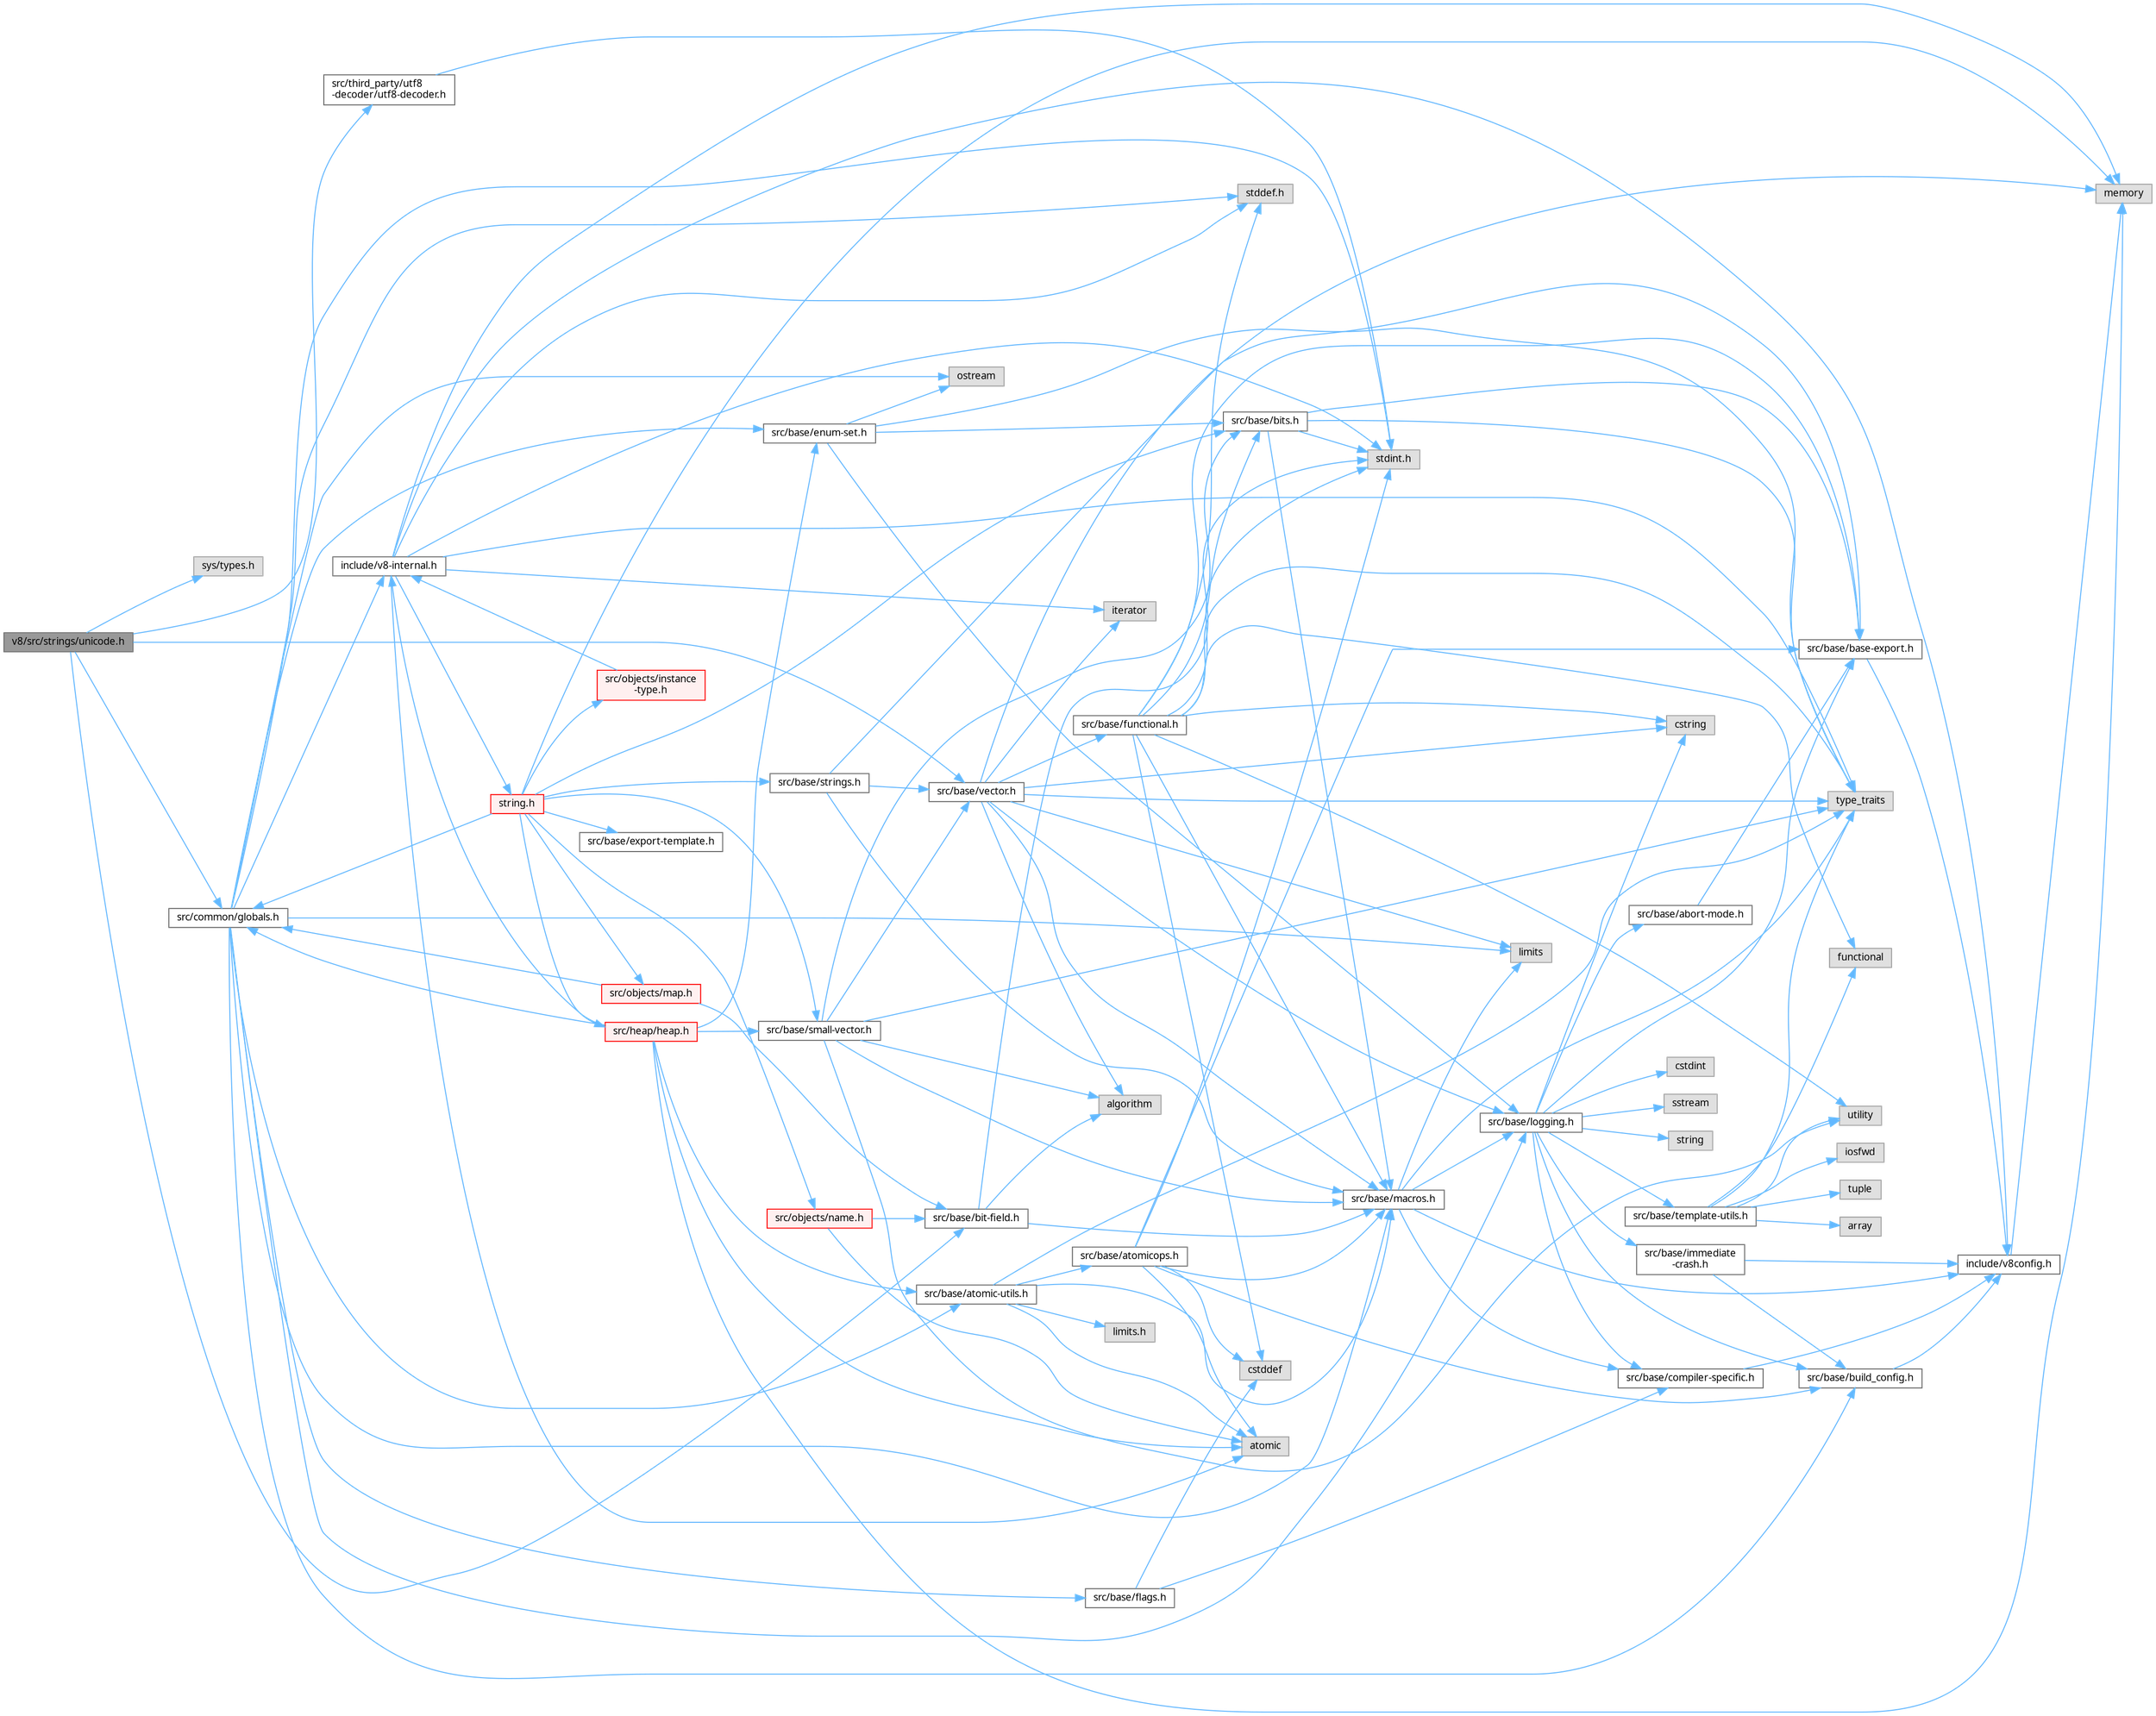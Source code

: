digraph "v8/src/strings/unicode.h"
{
 // INTERACTIVE_SVG=YES
 // LATEX_PDF_SIZE
  bgcolor="transparent";
  rankdir="LR";
  edge [fontname="Cascadia Code NF",fontsize=10,labelfontname="Cascadia Code NF",labelfontsize=10];
  node [fontname="Cascadia Code NF",fontsize=10,shape=box,height=0.2,width=0.4];
  Node1 [id="Node000001",label="v8/src/strings/unicode.h",height=0.2,width=0.4,color="gray40", fillcolor="grey60", style="filled", fontcolor="black",tooltip=" "];
  Node1 -> Node2 [id="edge1_Node000001_Node000002",color="steelblue1",style="solid",tooltip=" "];
  Node2 [id="Node000002",label="sys/types.h",height=0.2,width=0.4,color="grey60", fillcolor="#E0E0E0", style="filled",tooltip=" "];
  Node1 -> Node3 [id="edge2_Node000001_Node000003",color="steelblue1",style="solid",tooltip=" "];
  Node3 [id="Node000003",label="src/base/bit-field.h",height=0.2,width=0.4,color="grey40", fillcolor="white", style="filled",URL="$d7/ddb/bit-field_8h_source.html",tooltip=" "];
  Node3 -> Node4 [id="edge3_Node000003_Node000004",color="steelblue1",style="solid",tooltip=" "];
  Node4 [id="Node000004",label="stdint.h",height=0.2,width=0.4,color="grey60", fillcolor="#E0E0E0", style="filled",tooltip=" "];
  Node3 -> Node5 [id="edge4_Node000003_Node000005",color="steelblue1",style="solid",tooltip=" "];
  Node5 [id="Node000005",label="algorithm",height=0.2,width=0.4,color="grey60", fillcolor="#E0E0E0", style="filled",tooltip=" "];
  Node3 -> Node6 [id="edge5_Node000003_Node000006",color="steelblue1",style="solid",tooltip=" "];
  Node6 [id="Node000006",label="src/base/macros.h",height=0.2,width=0.4,color="grey40", fillcolor="white", style="filled",URL="$d0/de8/src_2base_2macros_8h_source.html",tooltip=" "];
  Node6 -> Node7 [id="edge6_Node000006_Node000007",color="steelblue1",style="solid",tooltip=" "];
  Node7 [id="Node000007",label="limits",height=0.2,width=0.4,color="grey60", fillcolor="#E0E0E0", style="filled",tooltip=" "];
  Node6 -> Node8 [id="edge7_Node000006_Node000008",color="steelblue1",style="solid",tooltip=" "];
  Node8 [id="Node000008",label="type_traits",height=0.2,width=0.4,color="grey60", fillcolor="#E0E0E0", style="filled",tooltip=" "];
  Node6 -> Node9 [id="edge8_Node000006_Node000009",color="steelblue1",style="solid",tooltip=" "];
  Node9 [id="Node000009",label="include/v8config.h",height=0.2,width=0.4,color="grey40", fillcolor="white", style="filled",URL="$d7/dfc/v8config_8h_source.html",tooltip=" "];
  Node9 -> Node10 [id="edge9_Node000009_Node000010",color="steelblue1",style="solid",tooltip=" "];
  Node10 [id="Node000010",label="memory",height=0.2,width=0.4,color="grey60", fillcolor="#E0E0E0", style="filled",tooltip=" "];
  Node6 -> Node11 [id="edge10_Node000006_Node000011",color="steelblue1",style="solid",tooltip=" "];
  Node11 [id="Node000011",label="src/base/compiler-specific.h",height=0.2,width=0.4,color="grey40", fillcolor="white", style="filled",URL="$d8/d7a/src_2base_2compiler-specific_8h_source.html",tooltip=" "];
  Node11 -> Node9 [id="edge11_Node000011_Node000009",color="steelblue1",style="solid",tooltip=" "];
  Node6 -> Node12 [id="edge12_Node000006_Node000012",color="steelblue1",style="solid",tooltip=" "];
  Node12 [id="Node000012",label="src/base/logging.h",height=0.2,width=0.4,color="grey40", fillcolor="white", style="filled",URL="$d5/d5c/src_2base_2logging_8h_source.html",tooltip=" "];
  Node12 -> Node13 [id="edge13_Node000012_Node000013",color="steelblue1",style="solid",tooltip=" "];
  Node13 [id="Node000013",label="cstdint",height=0.2,width=0.4,color="grey60", fillcolor="#E0E0E0", style="filled",tooltip=" "];
  Node12 -> Node14 [id="edge14_Node000012_Node000014",color="steelblue1",style="solid",tooltip=" "];
  Node14 [id="Node000014",label="cstring",height=0.2,width=0.4,color="grey60", fillcolor="#E0E0E0", style="filled",tooltip=" "];
  Node12 -> Node15 [id="edge15_Node000012_Node000015",color="steelblue1",style="solid",tooltip=" "];
  Node15 [id="Node000015",label="sstream",height=0.2,width=0.4,color="grey60", fillcolor="#E0E0E0", style="filled",tooltip=" "];
  Node12 -> Node16 [id="edge16_Node000012_Node000016",color="steelblue1",style="solid",tooltip=" "];
  Node16 [id="Node000016",label="string",height=0.2,width=0.4,color="grey60", fillcolor="#E0E0E0", style="filled",tooltip=" "];
  Node12 -> Node17 [id="edge17_Node000012_Node000017",color="steelblue1",style="solid",tooltip=" "];
  Node17 [id="Node000017",label="src/base/abort-mode.h",height=0.2,width=0.4,color="grey40", fillcolor="white", style="filled",URL="$d7/d36/abort-mode_8h_source.html",tooltip=" "];
  Node17 -> Node18 [id="edge18_Node000017_Node000018",color="steelblue1",style="solid",tooltip=" "];
  Node18 [id="Node000018",label="src/base/base-export.h",height=0.2,width=0.4,color="grey40", fillcolor="white", style="filled",URL="$d1/d01/base-export_8h_source.html",tooltip=" "];
  Node18 -> Node9 [id="edge19_Node000018_Node000009",color="steelblue1",style="solid",tooltip=" "];
  Node12 -> Node18 [id="edge20_Node000012_Node000018",color="steelblue1",style="solid",tooltip=" "];
  Node12 -> Node19 [id="edge21_Node000012_Node000019",color="steelblue1",style="solid",tooltip=" "];
  Node19 [id="Node000019",label="src/base/build_config.h",height=0.2,width=0.4,color="grey40", fillcolor="white", style="filled",URL="$d8/d2b/build__config_8h_source.html",tooltip=" "];
  Node19 -> Node9 [id="edge22_Node000019_Node000009",color="steelblue1",style="solid",tooltip=" "];
  Node12 -> Node11 [id="edge23_Node000012_Node000011",color="steelblue1",style="solid",tooltip=" "];
  Node12 -> Node20 [id="edge24_Node000012_Node000020",color="steelblue1",style="solid",tooltip=" "];
  Node20 [id="Node000020",label="src/base/immediate\l-crash.h",height=0.2,width=0.4,color="grey40", fillcolor="white", style="filled",URL="$d6/d5b/immediate-crash_8h_source.html",tooltip=" "];
  Node20 -> Node9 [id="edge25_Node000020_Node000009",color="steelblue1",style="solid",tooltip=" "];
  Node20 -> Node19 [id="edge26_Node000020_Node000019",color="steelblue1",style="solid",tooltip=" "];
  Node12 -> Node21 [id="edge27_Node000012_Node000021",color="steelblue1",style="solid",tooltip=" "];
  Node21 [id="Node000021",label="src/base/template-utils.h",height=0.2,width=0.4,color="grey40", fillcolor="white", style="filled",URL="$dc/d34/template-utils_8h_source.html",tooltip=" "];
  Node21 -> Node22 [id="edge28_Node000021_Node000022",color="steelblue1",style="solid",tooltip=" "];
  Node22 [id="Node000022",label="array",height=0.2,width=0.4,color="grey60", fillcolor="#E0E0E0", style="filled",tooltip=" "];
  Node21 -> Node23 [id="edge29_Node000021_Node000023",color="steelblue1",style="solid",tooltip=" "];
  Node23 [id="Node000023",label="functional",height=0.2,width=0.4,color="grey60", fillcolor="#E0E0E0", style="filled",tooltip=" "];
  Node21 -> Node24 [id="edge30_Node000021_Node000024",color="steelblue1",style="solid",tooltip=" "];
  Node24 [id="Node000024",label="iosfwd",height=0.2,width=0.4,color="grey60", fillcolor="#E0E0E0", style="filled",tooltip=" "];
  Node21 -> Node25 [id="edge31_Node000021_Node000025",color="steelblue1",style="solid",tooltip=" "];
  Node25 [id="Node000025",label="tuple",height=0.2,width=0.4,color="grey60", fillcolor="#E0E0E0", style="filled",tooltip=" "];
  Node21 -> Node8 [id="edge32_Node000021_Node000008",color="steelblue1",style="solid",tooltip=" "];
  Node21 -> Node26 [id="edge33_Node000021_Node000026",color="steelblue1",style="solid",tooltip=" "];
  Node26 [id="Node000026",label="utility",height=0.2,width=0.4,color="grey60", fillcolor="#E0E0E0", style="filled",tooltip=" "];
  Node1 -> Node27 [id="edge34_Node000001_Node000027",color="steelblue1",style="solid",tooltip=" "];
  Node27 [id="Node000027",label="src/base/vector.h",height=0.2,width=0.4,color="grey40", fillcolor="white", style="filled",URL="$d6/d68/vector_8h_source.html",tooltip=" "];
  Node27 -> Node5 [id="edge35_Node000027_Node000005",color="steelblue1",style="solid",tooltip=" "];
  Node27 -> Node14 [id="edge36_Node000027_Node000014",color="steelblue1",style="solid",tooltip=" "];
  Node27 -> Node28 [id="edge37_Node000027_Node000028",color="steelblue1",style="solid",tooltip=" "];
  Node28 [id="Node000028",label="iterator",height=0.2,width=0.4,color="grey60", fillcolor="#E0E0E0", style="filled",tooltip=" "];
  Node27 -> Node7 [id="edge38_Node000027_Node000007",color="steelblue1",style="solid",tooltip=" "];
  Node27 -> Node10 [id="edge39_Node000027_Node000010",color="steelblue1",style="solid",tooltip=" "];
  Node27 -> Node8 [id="edge40_Node000027_Node000008",color="steelblue1",style="solid",tooltip=" "];
  Node27 -> Node29 [id="edge41_Node000027_Node000029",color="steelblue1",style="solid",tooltip=" "];
  Node29 [id="Node000029",label="src/base/functional.h",height=0.2,width=0.4,color="grey40", fillcolor="white", style="filled",URL="$d8/dea/functional_8h_source.html",tooltip=" "];
  Node29 -> Node30 [id="edge42_Node000029_Node000030",color="steelblue1",style="solid",tooltip=" "];
  Node30 [id="Node000030",label="stddef.h",height=0.2,width=0.4,color="grey60", fillcolor="#E0E0E0", style="filled",tooltip=" "];
  Node29 -> Node4 [id="edge43_Node000029_Node000004",color="steelblue1",style="solid",tooltip=" "];
  Node29 -> Node31 [id="edge44_Node000029_Node000031",color="steelblue1",style="solid",tooltip=" "];
  Node31 [id="Node000031",label="cstddef",height=0.2,width=0.4,color="grey60", fillcolor="#E0E0E0", style="filled",tooltip=" "];
  Node29 -> Node14 [id="edge45_Node000029_Node000014",color="steelblue1",style="solid",tooltip=" "];
  Node29 -> Node23 [id="edge46_Node000029_Node000023",color="steelblue1",style="solid",tooltip=" "];
  Node29 -> Node8 [id="edge47_Node000029_Node000008",color="steelblue1",style="solid",tooltip=" "];
  Node29 -> Node26 [id="edge48_Node000029_Node000026",color="steelblue1",style="solid",tooltip=" "];
  Node29 -> Node18 [id="edge49_Node000029_Node000018",color="steelblue1",style="solid",tooltip=" "];
  Node29 -> Node32 [id="edge50_Node000029_Node000032",color="steelblue1",style="solid",tooltip=" "];
  Node32 [id="Node000032",label="src/base/bits.h",height=0.2,width=0.4,color="grey40", fillcolor="white", style="filled",URL="$df/db9/bits_8h_source.html",tooltip=" "];
  Node32 -> Node4 [id="edge51_Node000032_Node000004",color="steelblue1",style="solid",tooltip=" "];
  Node32 -> Node8 [id="edge52_Node000032_Node000008",color="steelblue1",style="solid",tooltip=" "];
  Node32 -> Node18 [id="edge53_Node000032_Node000018",color="steelblue1",style="solid",tooltip=" "];
  Node32 -> Node6 [id="edge54_Node000032_Node000006",color="steelblue1",style="solid",tooltip=" "];
  Node29 -> Node6 [id="edge55_Node000029_Node000006",color="steelblue1",style="solid",tooltip=" "];
  Node27 -> Node12 [id="edge56_Node000027_Node000012",color="steelblue1",style="solid",tooltip=" "];
  Node27 -> Node6 [id="edge57_Node000027_Node000006",color="steelblue1",style="solid",tooltip=" "];
  Node1 -> Node33 [id="edge58_Node000001_Node000033",color="steelblue1",style="solid",tooltip=" "];
  Node33 [id="Node000033",label="src/common/globals.h",height=0.2,width=0.4,color="grey40", fillcolor="white", style="filled",URL="$d4/d05/common_2globals_8h_source.html",tooltip=" "];
  Node33 -> Node30 [id="edge59_Node000033_Node000030",color="steelblue1",style="solid",tooltip=" "];
  Node33 -> Node4 [id="edge60_Node000033_Node000004",color="steelblue1",style="solid",tooltip=" "];
  Node33 -> Node7 [id="edge61_Node000033_Node000007",color="steelblue1",style="solid",tooltip=" "];
  Node33 -> Node34 [id="edge62_Node000033_Node000034",color="steelblue1",style="solid",tooltip=" "];
  Node34 [id="Node000034",label="ostream",height=0.2,width=0.4,color="grey60", fillcolor="#E0E0E0", style="filled",tooltip=" "];
  Node33 -> Node35 [id="edge63_Node000033_Node000035",color="steelblue1",style="solid",tooltip=" "];
  Node35 [id="Node000035",label="include/v8-internal.h",height=0.2,width=0.4,color="grey40", fillcolor="white", style="filled",URL="$d6/dd5/v8-internal_8h_source.html",tooltip=" "];
  Node35 -> Node30 [id="edge64_Node000035_Node000030",color="steelblue1",style="solid",tooltip=" "];
  Node35 -> Node4 [id="edge65_Node000035_Node000004",color="steelblue1",style="solid",tooltip=" "];
  Node35 -> Node36 [id="edge66_Node000035_Node000036",color="steelblue1",style="solid",tooltip=" "];
  Node36 [id="Node000036",label="string.h",height=0.2,width=0.4,color="red", fillcolor="#FFF0F0", style="filled",URL="$da/d66/string_8h_source.html",tooltip=" "];
  Node36 -> Node10 [id="edge67_Node000036_Node000010",color="steelblue1",style="solid",tooltip=" "];
  Node36 -> Node32 [id="edge68_Node000036_Node000032",color="steelblue1",style="solid",tooltip=" "];
  Node36 -> Node37 [id="edge69_Node000036_Node000037",color="steelblue1",style="solid",tooltip=" "];
  Node37 [id="Node000037",label="src/base/export-template.h",height=0.2,width=0.4,color="grey40", fillcolor="white", style="filled",URL="$dd/d19/export-template_8h_source.html",tooltip=" "];
  Node36 -> Node38 [id="edge70_Node000036_Node000038",color="steelblue1",style="solid",tooltip=" "];
  Node38 [id="Node000038",label="src/base/small-vector.h",height=0.2,width=0.4,color="grey40", fillcolor="white", style="filled",URL="$d2/dd6/small-vector_8h_source.html",tooltip=" "];
  Node38 -> Node5 [id="edge71_Node000038_Node000005",color="steelblue1",style="solid",tooltip=" "];
  Node38 -> Node8 [id="edge72_Node000038_Node000008",color="steelblue1",style="solid",tooltip=" "];
  Node38 -> Node26 [id="edge73_Node000038_Node000026",color="steelblue1",style="solid",tooltip=" "];
  Node38 -> Node32 [id="edge74_Node000038_Node000032",color="steelblue1",style="solid",tooltip=" "];
  Node38 -> Node6 [id="edge75_Node000038_Node000006",color="steelblue1",style="solid",tooltip=" "];
  Node38 -> Node27 [id="edge76_Node000038_Node000027",color="steelblue1",style="solid",tooltip=" "];
  Node36 -> Node39 [id="edge77_Node000036_Node000039",color="steelblue1",style="solid",tooltip=" "];
  Node39 [id="Node000039",label="src/base/strings.h",height=0.2,width=0.4,color="grey40", fillcolor="white", style="filled",URL="$d6/d90/strings_8h_source.html",tooltip=" "];
  Node39 -> Node18 [id="edge78_Node000039_Node000018",color="steelblue1",style="solid",tooltip=" "];
  Node39 -> Node6 [id="edge79_Node000039_Node000006",color="steelblue1",style="solid",tooltip=" "];
  Node39 -> Node27 [id="edge80_Node000039_Node000027",color="steelblue1",style="solid",tooltip=" "];
  Node36 -> Node33 [id="edge81_Node000036_Node000033",color="steelblue1",style="solid",tooltip=" "];
  Node36 -> Node40 [id="edge82_Node000036_Node000040",color="steelblue1",style="solid",tooltip=" "];
  Node40 [id="Node000040",label="src/heap/heap.h",height=0.2,width=0.4,color="red", fillcolor="#FFF0F0", style="filled",URL="$dc/d3e/src_2heap_2heap_8h_source.html",tooltip=" "];
  Node40 -> Node41 [id="edge83_Node000040_Node000041",color="steelblue1",style="solid",tooltip=" "];
  Node41 [id="Node000041",label="atomic",height=0.2,width=0.4,color="grey60", fillcolor="#E0E0E0", style="filled",tooltip=" "];
  Node40 -> Node10 [id="edge84_Node000040_Node000010",color="steelblue1",style="solid",tooltip=" "];
  Node40 -> Node35 [id="edge85_Node000040_Node000035",color="steelblue1",style="solid",tooltip=" "];
  Node40 -> Node73 [id="edge86_Node000040_Node000073",color="steelblue1",style="solid",tooltip=" "];
  Node73 [id="Node000073",label="src/base/atomic-utils.h",height=0.2,width=0.4,color="grey40", fillcolor="white", style="filled",URL="$d2/da7/atomic-utils_8h_source.html",tooltip=" "];
  Node73 -> Node74 [id="edge87_Node000073_Node000074",color="steelblue1",style="solid",tooltip=" "];
  Node74 [id="Node000074",label="limits.h",height=0.2,width=0.4,color="grey60", fillcolor="#E0E0E0", style="filled",tooltip=" "];
  Node73 -> Node41 [id="edge88_Node000073_Node000041",color="steelblue1",style="solid",tooltip=" "];
  Node73 -> Node8 [id="edge89_Node000073_Node000008",color="steelblue1",style="solid",tooltip=" "];
  Node73 -> Node75 [id="edge90_Node000073_Node000075",color="steelblue1",style="solid",tooltip=" "];
  Node75 [id="Node000075",label="src/base/atomicops.h",height=0.2,width=0.4,color="grey40", fillcolor="white", style="filled",URL="$de/dcd/atomicops_8h_source.html",tooltip=" "];
  Node75 -> Node4 [id="edge91_Node000075_Node000004",color="steelblue1",style="solid",tooltip=" "];
  Node75 -> Node41 [id="edge92_Node000075_Node000041",color="steelblue1",style="solid",tooltip=" "];
  Node75 -> Node31 [id="edge93_Node000075_Node000031",color="steelblue1",style="solid",tooltip=" "];
  Node75 -> Node18 [id="edge94_Node000075_Node000018",color="steelblue1",style="solid",tooltip=" "];
  Node75 -> Node19 [id="edge95_Node000075_Node000019",color="steelblue1",style="solid",tooltip=" "];
  Node75 -> Node6 [id="edge96_Node000075_Node000006",color="steelblue1",style="solid",tooltip=" "];
  Node73 -> Node6 [id="edge97_Node000073_Node000006",color="steelblue1",style="solid",tooltip=" "];
  Node40 -> Node76 [id="edge98_Node000040_Node000076",color="steelblue1",style="solid",tooltip=" "];
  Node76 [id="Node000076",label="src/base/enum-set.h",height=0.2,width=0.4,color="grey40", fillcolor="white", style="filled",URL="$dc/db1/enum-set_8h_source.html",tooltip=" "];
  Node76 -> Node34 [id="edge99_Node000076_Node000034",color="steelblue1",style="solid",tooltip=" "];
  Node76 -> Node8 [id="edge100_Node000076_Node000008",color="steelblue1",style="solid",tooltip=" "];
  Node76 -> Node32 [id="edge101_Node000076_Node000032",color="steelblue1",style="solid",tooltip=" "];
  Node76 -> Node12 [id="edge102_Node000076_Node000012",color="steelblue1",style="solid",tooltip=" "];
  Node40 -> Node38 [id="edge103_Node000040_Node000038",color="steelblue1",style="solid",tooltip=" "];
  Node40 -> Node33 [id="edge104_Node000040_Node000033",color="steelblue1",style="solid",tooltip=" "];
  Node36 -> Node112 [id="edge105_Node000036_Node000112",color="steelblue1",style="solid",tooltip=" "];
  Node112 [id="Node000112",label="src/objects/instance\l-type.h",height=0.2,width=0.4,color="red", fillcolor="#FFF0F0", style="filled",URL="$d4/d67/instance-type_8h_source.html",tooltip=" "];
  Node112 -> Node35 [id="edge106_Node000112_Node000035",color="steelblue1",style="solid",tooltip=" "];
  Node36 -> Node150 [id="edge107_Node000036_Node000150",color="steelblue1",style="solid",tooltip=" "];
  Node150 [id="Node000150",label="src/objects/map.h",height=0.2,width=0.4,color="red", fillcolor="#FFF0F0", style="filled",URL="$dc/db7/map_8h_source.html",tooltip=" "];
  Node150 -> Node3 [id="edge108_Node000150_Node000003",color="steelblue1",style="solid",tooltip=" "];
  Node150 -> Node33 [id="edge109_Node000150_Node000033",color="steelblue1",style="solid",tooltip=" "];
  Node36 -> Node242 [id="edge110_Node000036_Node000242",color="steelblue1",style="solid",tooltip=" "];
  Node242 [id="Node000242",label="src/objects/name.h",height=0.2,width=0.4,color="red", fillcolor="#FFF0F0", style="filled",URL="$d3/dd6/name_8h_source.html",tooltip=" "];
  Node242 -> Node41 [id="edge111_Node000242_Node000041",color="steelblue1",style="solid",tooltip=" "];
  Node242 -> Node3 [id="edge112_Node000242_Node000003",color="steelblue1",style="solid",tooltip=" "];
  Node35 -> Node41 [id="edge113_Node000035_Node000041",color="steelblue1",style="solid",tooltip=" "];
  Node35 -> Node28 [id="edge114_Node000035_Node000028",color="steelblue1",style="solid",tooltip=" "];
  Node35 -> Node10 [id="edge115_Node000035_Node000010",color="steelblue1",style="solid",tooltip=" "];
  Node35 -> Node8 [id="edge116_Node000035_Node000008",color="steelblue1",style="solid",tooltip=" "];
  Node35 -> Node9 [id="edge117_Node000035_Node000009",color="steelblue1",style="solid",tooltip=" "];
  Node33 -> Node73 [id="edge118_Node000033_Node000073",color="steelblue1",style="solid",tooltip=" "];
  Node33 -> Node19 [id="edge119_Node000033_Node000019",color="steelblue1",style="solid",tooltip=" "];
  Node33 -> Node76 [id="edge120_Node000033_Node000076",color="steelblue1",style="solid",tooltip=" "];
  Node33 -> Node135 [id="edge121_Node000033_Node000135",color="steelblue1",style="solid",tooltip=" "];
  Node135 [id="Node000135",label="src/base/flags.h",height=0.2,width=0.4,color="grey40", fillcolor="white", style="filled",URL="$d6/dd5/base_2flags_8h_source.html",tooltip=" "];
  Node135 -> Node31 [id="edge122_Node000135_Node000031",color="steelblue1",style="solid",tooltip=" "];
  Node135 -> Node11 [id="edge123_Node000135_Node000011",color="steelblue1",style="solid",tooltip=" "];
  Node33 -> Node12 [id="edge124_Node000033_Node000012",color="steelblue1",style="solid",tooltip=" "];
  Node33 -> Node6 [id="edge125_Node000033_Node000006",color="steelblue1",style="solid",tooltip=" "];
  Node1 -> Node245 [id="edge126_Node000001_Node000245",color="steelblue1",style="solid",tooltip=" "];
  Node245 [id="Node000245",label="src/third_party/utf8\l-decoder/utf8-decoder.h",height=0.2,width=0.4,color="grey40", fillcolor="white", style="filled",URL="$d4/df8/utf8-decoder_8h_source.html",tooltip=" "];
  Node245 -> Node4 [id="edge127_Node000245_Node000004",color="steelblue1",style="solid",tooltip=" "];
}
